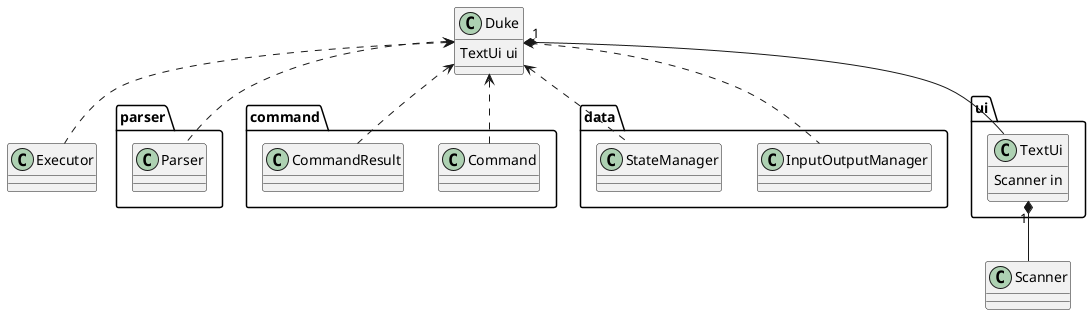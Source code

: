 @startuml

class Duke {
    TextUi ui
}
class Executor
class Scanner

package parser {
    class Parser
}

package command {
    class Command
    class CommandResult
}

package data {
    class InputOutputManager
    class StateManager
}

package ui {
    class TextUi {
        Scanner in
    }
}

Duke "1" *-- TextUi
Duke <.. Parser
Duke <.. Command
Duke <.. CommandResult
Duke <.. Executor
Duke <.. InputOutputManager
Duke <.. StateManager

TextUi "1" *-- Scanner

@enduml